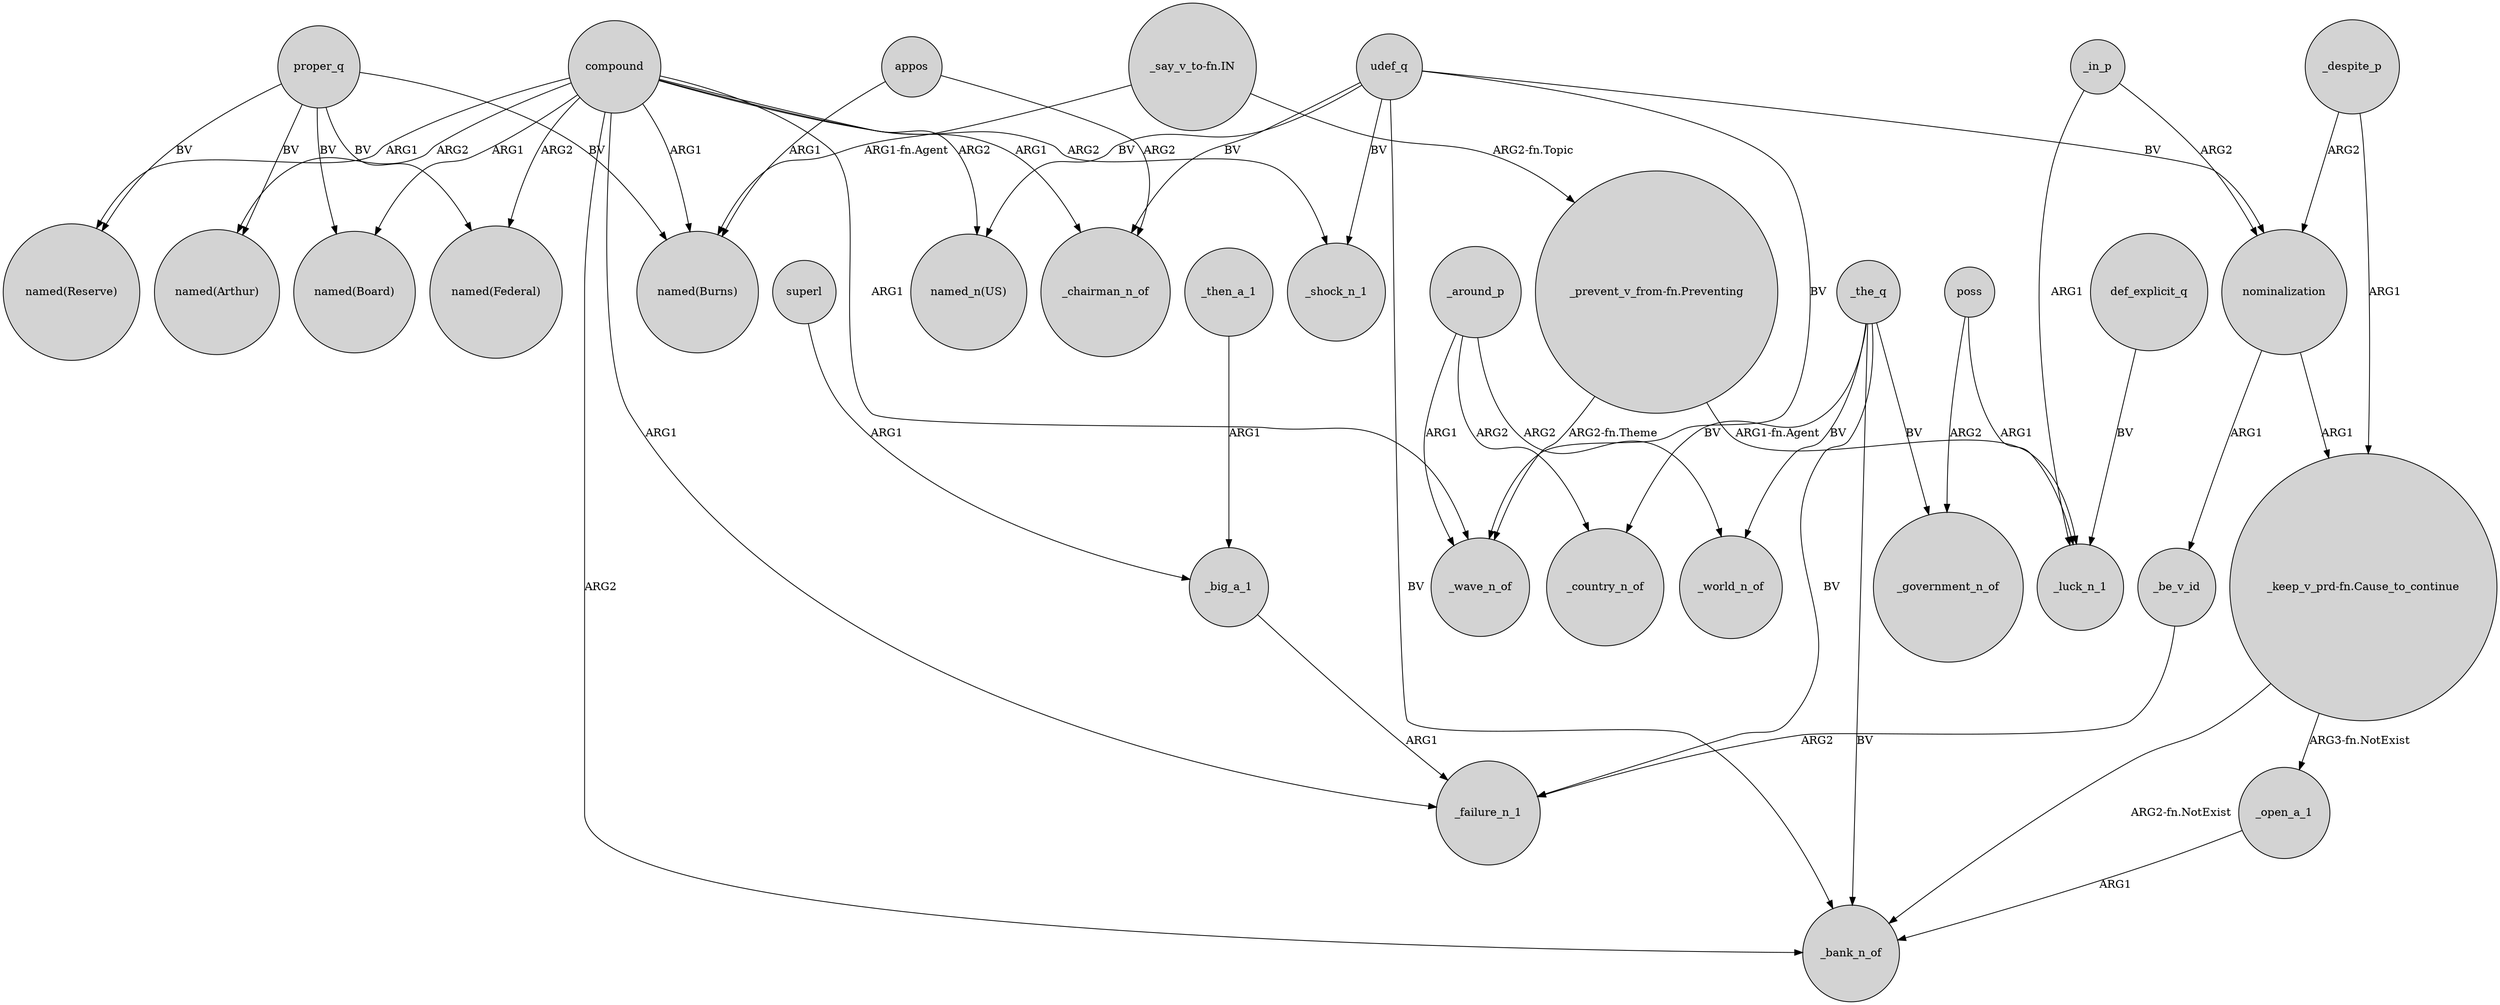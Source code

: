 digraph {
	node [shape=circle style=filled]
	compound -> "named(Reserve)" [label=ARG1]
	"_say_v_to-fn.IN" -> "_prevent_v_from-fn.Preventing" [label="ARG2-fn.Topic"]
	compound -> "named(Burns)" [label=ARG1]
	_around_p -> _world_n_of [label=ARG2]
	compound -> _bank_n_of [label=ARG2]
	proper_q -> "named(Reserve)" [label=BV]
	udef_q -> "named_n(US)" [label=BV]
	compound -> _chairman_n_of [label=ARG1]
	"_prevent_v_from-fn.Preventing" -> _luck_n_1 [label="ARG1-fn.Agent"]
	_around_p -> _country_n_of [label=ARG2]
	poss -> _luck_n_1 [label=ARG1]
	_be_v_id -> _failure_n_1 [label=ARG2]
	"_say_v_to-fn.IN" -> "named(Burns)" [label="ARG1-fn.Agent"]
	proper_q -> "named(Board)" [label=BV]
	compound -> "named_n(US)" [label=ARG2]
	udef_q -> _chairman_n_of [label=BV]
	proper_q -> "named(Burns)" [label=BV]
	compound -> _wave_n_of [label=ARG1]
	compound -> _shock_n_1 [label=ARG2]
	_despite_p -> nominalization [label=ARG2]
	_then_a_1 -> _big_a_1 [label=ARG1]
	_big_a_1 -> _failure_n_1 [label=ARG1]
	_the_q -> _country_n_of [label=BV]
	compound -> "named(Board)" [label=ARG1]
	_the_q -> _bank_n_of [label=BV]
	appos -> _chairman_n_of [label=ARG2]
	def_explicit_q -> _luck_n_1 [label=BV]
	nominalization -> "_keep_v_prd-fn.Cause_to_continue" [label=ARG1]
	compound -> _failure_n_1 [label=ARG1]
	"_keep_v_prd-fn.Cause_to_continue" -> _open_a_1 [label="ARG3-fn.NotExist"]
	udef_q -> _shock_n_1 [label=BV]
	nominalization -> _be_v_id [label=ARG1]
	_in_p -> _luck_n_1 [label=ARG1]
	udef_q -> nominalization [label=BV]
	udef_q -> _wave_n_of [label=BV]
	proper_q -> "named(Federal)" [label=BV]
	_despite_p -> "_keep_v_prd-fn.Cause_to_continue" [label=ARG1]
	_the_q -> _government_n_of [label=BV]
	udef_q -> _bank_n_of [label=BV]
	"_prevent_v_from-fn.Preventing" -> _wave_n_of [label="ARG2-fn.Theme"]
	_around_p -> _wave_n_of [label=ARG1]
	appos -> "named(Burns)" [label=ARG1]
	_the_q -> _failure_n_1 [label=BV]
	_in_p -> nominalization [label=ARG2]
	compound -> "named(Arthur)" [label=ARG2]
	superl -> _big_a_1 [label=ARG1]
	compound -> "named(Federal)" [label=ARG2]
	poss -> _government_n_of [label=ARG2]
	"_keep_v_prd-fn.Cause_to_continue" -> _bank_n_of [label="ARG2-fn.NotExist"]
	_the_q -> _world_n_of [label=BV]
	_open_a_1 -> _bank_n_of [label=ARG1]
	proper_q -> "named(Arthur)" [label=BV]
}
